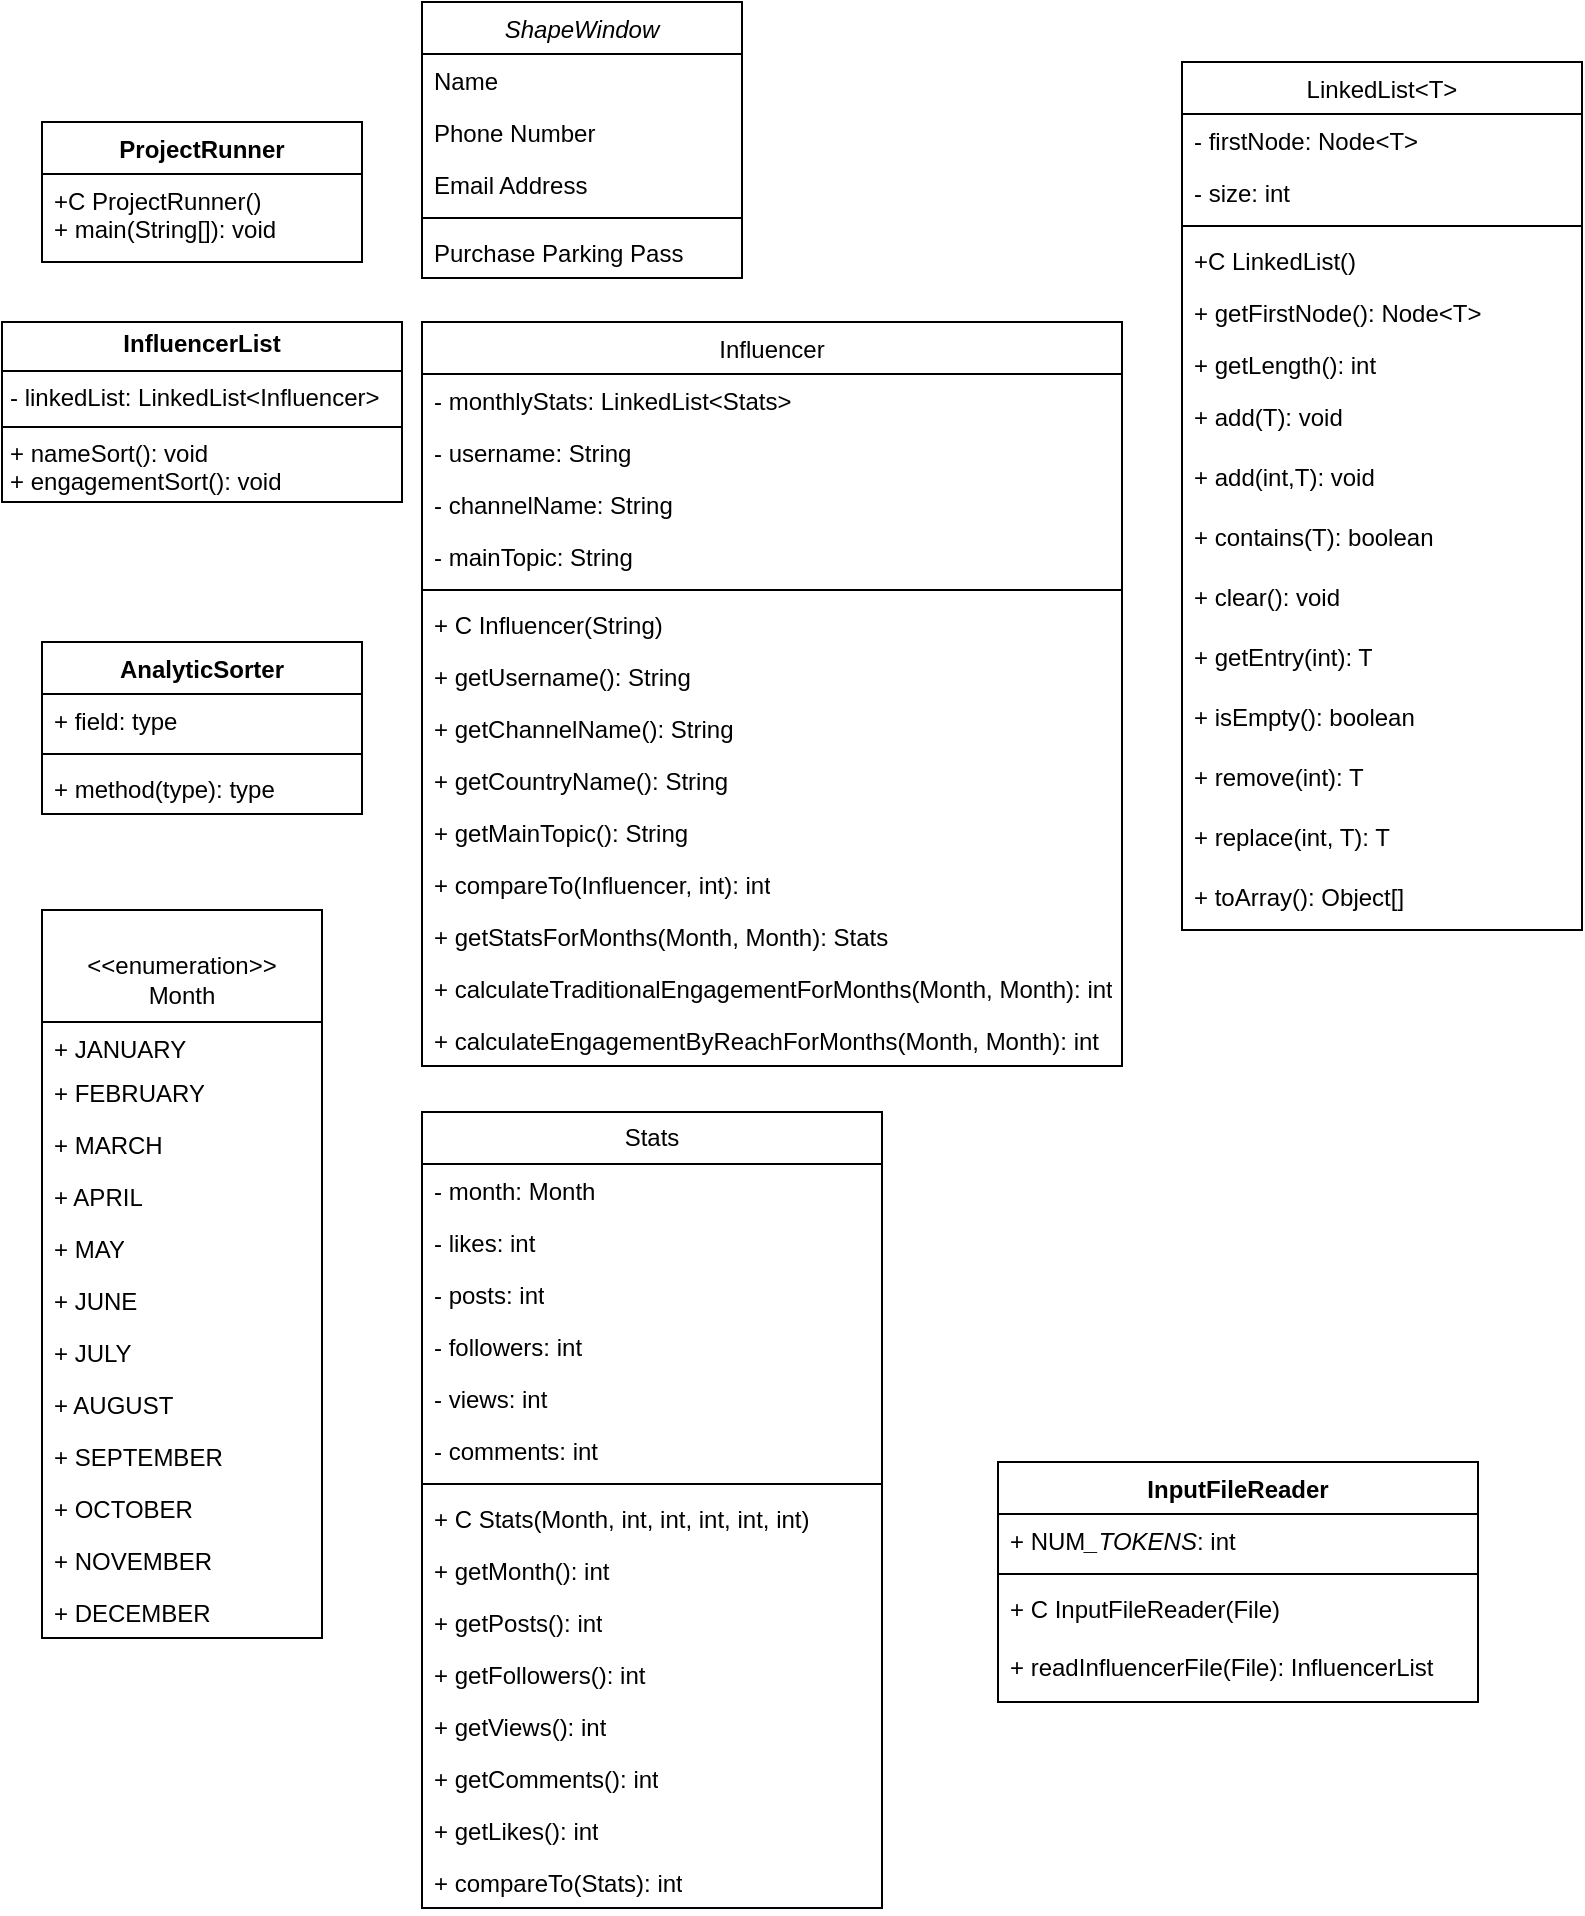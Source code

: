 <mxfile version="24.8.6">
  <diagram id="C5RBs43oDa-KdzZeNtuy" name="Page-1">
    <mxGraphModel dx="794" dy="492" grid="1" gridSize="10" guides="1" tooltips="1" connect="1" arrows="1" fold="1" page="1" pageScale="1" pageWidth="827" pageHeight="1169" math="0" shadow="0">
      <root>
        <mxCell id="WIyWlLk6GJQsqaUBKTNV-0" />
        <mxCell id="WIyWlLk6GJQsqaUBKTNV-1" parent="WIyWlLk6GJQsqaUBKTNV-0" />
        <mxCell id="zkfFHV4jXpPFQw0GAbJ--0" value="ShapeWindow" style="swimlane;fontStyle=2;align=center;verticalAlign=top;childLayout=stackLayout;horizontal=1;startSize=26;horizontalStack=0;resizeParent=1;resizeLast=0;collapsible=1;marginBottom=0;rounded=0;shadow=0;strokeWidth=1;" parent="WIyWlLk6GJQsqaUBKTNV-1" vertex="1">
          <mxGeometry x="230" y="30" width="160" height="138" as="geometry">
            <mxRectangle x="230" y="140" width="160" height="26" as="alternateBounds" />
          </mxGeometry>
        </mxCell>
        <mxCell id="zkfFHV4jXpPFQw0GAbJ--1" value="Name" style="text;align=left;verticalAlign=top;spacingLeft=4;spacingRight=4;overflow=hidden;rotatable=0;points=[[0,0.5],[1,0.5]];portConstraint=eastwest;" parent="zkfFHV4jXpPFQw0GAbJ--0" vertex="1">
          <mxGeometry y="26" width="160" height="26" as="geometry" />
        </mxCell>
        <mxCell id="zkfFHV4jXpPFQw0GAbJ--2" value="Phone Number" style="text;align=left;verticalAlign=top;spacingLeft=4;spacingRight=4;overflow=hidden;rotatable=0;points=[[0,0.5],[1,0.5]];portConstraint=eastwest;rounded=0;shadow=0;html=0;" parent="zkfFHV4jXpPFQw0GAbJ--0" vertex="1">
          <mxGeometry y="52" width="160" height="26" as="geometry" />
        </mxCell>
        <mxCell id="zkfFHV4jXpPFQw0GAbJ--3" value="Email Address" style="text;align=left;verticalAlign=top;spacingLeft=4;spacingRight=4;overflow=hidden;rotatable=0;points=[[0,0.5],[1,0.5]];portConstraint=eastwest;rounded=0;shadow=0;html=0;" parent="zkfFHV4jXpPFQw0GAbJ--0" vertex="1">
          <mxGeometry y="78" width="160" height="26" as="geometry" />
        </mxCell>
        <mxCell id="zkfFHV4jXpPFQw0GAbJ--4" value="" style="line;html=1;strokeWidth=1;align=left;verticalAlign=middle;spacingTop=-1;spacingLeft=3;spacingRight=3;rotatable=0;labelPosition=right;points=[];portConstraint=eastwest;" parent="zkfFHV4jXpPFQw0GAbJ--0" vertex="1">
          <mxGeometry y="104" width="160" height="8" as="geometry" />
        </mxCell>
        <mxCell id="zkfFHV4jXpPFQw0GAbJ--5" value="Purchase Parking Pass" style="text;align=left;verticalAlign=top;spacingLeft=4;spacingRight=4;overflow=hidden;rotatable=0;points=[[0,0.5],[1,0.5]];portConstraint=eastwest;" parent="zkfFHV4jXpPFQw0GAbJ--0" vertex="1">
          <mxGeometry y="112" width="160" height="26" as="geometry" />
        </mxCell>
        <mxCell id="zkfFHV4jXpPFQw0GAbJ--6" value="Influencer" style="swimlane;fontStyle=0;align=center;verticalAlign=top;childLayout=stackLayout;horizontal=1;startSize=26;horizontalStack=0;resizeParent=1;resizeLast=0;collapsible=1;marginBottom=0;rounded=0;shadow=0;strokeWidth=1;" parent="WIyWlLk6GJQsqaUBKTNV-1" vertex="1">
          <mxGeometry x="230" y="190" width="350" height="372" as="geometry">
            <mxRectangle x="130" y="380" width="160" height="26" as="alternateBounds" />
          </mxGeometry>
        </mxCell>
        <mxCell id="zkfFHV4jXpPFQw0GAbJ--8" value="- monthlyStats: LinkedList&lt;Stats&gt;" style="text;align=left;verticalAlign=top;spacingLeft=4;spacingRight=4;overflow=hidden;rotatable=0;points=[[0,0.5],[1,0.5]];portConstraint=eastwest;rounded=0;shadow=0;html=0;" parent="zkfFHV4jXpPFQw0GAbJ--6" vertex="1">
          <mxGeometry y="26" width="350" height="26" as="geometry" />
        </mxCell>
        <mxCell id="LTOIYy0G5evQJyapDtlE-3" value="- username: String" style="text;strokeColor=none;fillColor=none;align=left;verticalAlign=top;spacingLeft=4;spacingRight=4;overflow=hidden;rotatable=0;points=[[0,0.5],[1,0.5]];portConstraint=eastwest;whiteSpace=wrap;html=1;" vertex="1" parent="zkfFHV4jXpPFQw0GAbJ--6">
          <mxGeometry y="52" width="350" height="26" as="geometry" />
        </mxCell>
        <mxCell id="LTOIYy0G5evQJyapDtlE-5" value="- channelName: String" style="text;strokeColor=none;fillColor=none;align=left;verticalAlign=top;spacingLeft=4;spacingRight=4;overflow=hidden;rotatable=0;points=[[0,0.5],[1,0.5]];portConstraint=eastwest;whiteSpace=wrap;html=1;" vertex="1" parent="zkfFHV4jXpPFQw0GAbJ--6">
          <mxGeometry y="78" width="350" height="26" as="geometry" />
        </mxCell>
        <mxCell id="LTOIYy0G5evQJyapDtlE-6" value="- mainTopic: String" style="text;strokeColor=none;fillColor=none;align=left;verticalAlign=top;spacingLeft=4;spacingRight=4;overflow=hidden;rotatable=0;points=[[0,0.5],[1,0.5]];portConstraint=eastwest;whiteSpace=wrap;html=1;" vertex="1" parent="zkfFHV4jXpPFQw0GAbJ--6">
          <mxGeometry y="104" width="350" height="26" as="geometry" />
        </mxCell>
        <mxCell id="zkfFHV4jXpPFQw0GAbJ--9" value="" style="line;html=1;strokeWidth=1;align=left;verticalAlign=middle;spacingTop=-1;spacingLeft=3;spacingRight=3;rotatable=0;labelPosition=right;points=[];portConstraint=eastwest;" parent="zkfFHV4jXpPFQw0GAbJ--6" vertex="1">
          <mxGeometry y="130" width="350" height="8" as="geometry" />
        </mxCell>
        <mxCell id="LTOIYy0G5evQJyapDtlE-2" value="+ C Influencer(String)" style="text;strokeColor=none;fillColor=none;align=left;verticalAlign=top;spacingLeft=4;spacingRight=4;overflow=hidden;rotatable=0;points=[[0,0.5],[1,0.5]];portConstraint=eastwest;whiteSpace=wrap;html=1;" vertex="1" parent="zkfFHV4jXpPFQw0GAbJ--6">
          <mxGeometry y="138" width="350" height="26" as="geometry" />
        </mxCell>
        <mxCell id="LTOIYy0G5evQJyapDtlE-32" value="+ getUsername(): String" style="text;strokeColor=none;fillColor=none;align=left;verticalAlign=top;spacingLeft=4;spacingRight=4;overflow=hidden;rotatable=0;points=[[0,0.5],[1,0.5]];portConstraint=eastwest;whiteSpace=wrap;html=1;" vertex="1" parent="zkfFHV4jXpPFQw0GAbJ--6">
          <mxGeometry y="164" width="350" height="26" as="geometry" />
        </mxCell>
        <mxCell id="LTOIYy0G5evQJyapDtlE-41" value="+ getChannelName(): String" style="text;strokeColor=none;fillColor=none;align=left;verticalAlign=top;spacingLeft=4;spacingRight=4;overflow=hidden;rotatable=0;points=[[0,0.5],[1,0.5]];portConstraint=eastwest;whiteSpace=wrap;html=1;" vertex="1" parent="zkfFHV4jXpPFQw0GAbJ--6">
          <mxGeometry y="190" width="350" height="26" as="geometry" />
        </mxCell>
        <mxCell id="LTOIYy0G5evQJyapDtlE-42" value="+ getCountryName(): String" style="text;strokeColor=none;fillColor=none;align=left;verticalAlign=top;spacingLeft=4;spacingRight=4;overflow=hidden;rotatable=0;points=[[0,0.5],[1,0.5]];portConstraint=eastwest;whiteSpace=wrap;html=1;" vertex="1" parent="zkfFHV4jXpPFQw0GAbJ--6">
          <mxGeometry y="216" width="350" height="26" as="geometry" />
        </mxCell>
        <mxCell id="LTOIYy0G5evQJyapDtlE-43" value="+ getMainTopic(): String" style="text;strokeColor=none;fillColor=none;align=left;verticalAlign=top;spacingLeft=4;spacingRight=4;overflow=hidden;rotatable=0;points=[[0,0.5],[1,0.5]];portConstraint=eastwest;whiteSpace=wrap;html=1;" vertex="1" parent="zkfFHV4jXpPFQw0GAbJ--6">
          <mxGeometry y="242" width="350" height="26" as="geometry" />
        </mxCell>
        <mxCell id="LTOIYy0G5evQJyapDtlE-61" value="+ compareTo(Influencer, int): int" style="text;strokeColor=none;fillColor=none;align=left;verticalAlign=top;spacingLeft=4;spacingRight=4;overflow=hidden;rotatable=0;points=[[0,0.5],[1,0.5]];portConstraint=eastwest;whiteSpace=wrap;html=1;" vertex="1" parent="zkfFHV4jXpPFQw0GAbJ--6">
          <mxGeometry y="268" width="350" height="26" as="geometry" />
        </mxCell>
        <mxCell id="LTOIYy0G5evQJyapDtlE-62" value="+ getStatsForMonths(Month, Month): Stats" style="text;strokeColor=none;fillColor=none;align=left;verticalAlign=top;spacingLeft=4;spacingRight=4;overflow=hidden;rotatable=0;points=[[0,0.5],[1,0.5]];portConstraint=eastwest;whiteSpace=wrap;html=1;" vertex="1" parent="zkfFHV4jXpPFQw0GAbJ--6">
          <mxGeometry y="294" width="350" height="26" as="geometry" />
        </mxCell>
        <mxCell id="LTOIYy0G5evQJyapDtlE-63" value="+ calculateTraditionalEngagementForMonths(Month, Month): int" style="text;strokeColor=none;fillColor=none;align=left;verticalAlign=top;spacingLeft=4;spacingRight=4;overflow=hidden;rotatable=0;points=[[0,0.5],[1,0.5]];portConstraint=eastwest;whiteSpace=wrap;html=1;" vertex="1" parent="zkfFHV4jXpPFQw0GAbJ--6">
          <mxGeometry y="320" width="350" height="26" as="geometry" />
        </mxCell>
        <mxCell id="LTOIYy0G5evQJyapDtlE-64" value="+ calculateEngagementByReachForMonths(Month, Month): int" style="text;strokeColor=none;fillColor=none;align=left;verticalAlign=top;spacingLeft=4;spacingRight=4;overflow=hidden;rotatable=0;points=[[0,0.5],[1,0.5]];portConstraint=eastwest;whiteSpace=wrap;html=1;" vertex="1" parent="zkfFHV4jXpPFQw0GAbJ--6">
          <mxGeometry y="346" width="350" height="26" as="geometry" />
        </mxCell>
        <mxCell id="zkfFHV4jXpPFQw0GAbJ--17" value="LinkedList&lt;T&gt;" style="swimlane;fontStyle=0;align=center;verticalAlign=top;childLayout=stackLayout;horizontal=1;startSize=26;horizontalStack=0;resizeParent=1;resizeLast=0;collapsible=1;marginBottom=0;rounded=0;shadow=0;strokeWidth=1;" parent="WIyWlLk6GJQsqaUBKTNV-1" vertex="1">
          <mxGeometry x="610" y="60" width="200" height="434" as="geometry">
            <mxRectangle x="550" y="140" width="160" height="26" as="alternateBounds" />
          </mxGeometry>
        </mxCell>
        <mxCell id="zkfFHV4jXpPFQw0GAbJ--19" value="- firstNode: Node&lt;T&gt;&#xa;" style="text;align=left;verticalAlign=top;spacingLeft=4;spacingRight=4;overflow=hidden;rotatable=0;points=[[0,0.5],[1,0.5]];portConstraint=eastwest;rounded=0;shadow=0;html=0;" parent="zkfFHV4jXpPFQw0GAbJ--17" vertex="1">
          <mxGeometry y="26" width="200" height="26" as="geometry" />
        </mxCell>
        <mxCell id="sbVfqPQkdPPdSctXHP_h-0" value="- size: int" style="text;strokeColor=none;fillColor=none;align=left;verticalAlign=top;spacingLeft=4;spacingRight=4;overflow=hidden;rotatable=0;points=[[0,0.5],[1,0.5]];portConstraint=eastwest;whiteSpace=wrap;html=1;" vertex="1" parent="zkfFHV4jXpPFQw0GAbJ--17">
          <mxGeometry y="52" width="200" height="26" as="geometry" />
        </mxCell>
        <mxCell id="zkfFHV4jXpPFQw0GAbJ--23" value="" style="line;html=1;strokeWidth=1;align=left;verticalAlign=middle;spacingTop=-1;spacingLeft=3;spacingRight=3;rotatable=0;labelPosition=right;points=[];portConstraint=eastwest;" parent="zkfFHV4jXpPFQw0GAbJ--17" vertex="1">
          <mxGeometry y="78" width="200" height="8" as="geometry" />
        </mxCell>
        <mxCell id="sbVfqPQkdPPdSctXHP_h-1" value="+C LinkedList()" style="text;strokeColor=none;fillColor=none;align=left;verticalAlign=top;spacingLeft=4;spacingRight=4;overflow=hidden;rotatable=0;points=[[0,0.5],[1,0.5]];portConstraint=eastwest;whiteSpace=wrap;html=1;" vertex="1" parent="zkfFHV4jXpPFQw0GAbJ--17">
          <mxGeometry y="86" width="200" height="26" as="geometry" />
        </mxCell>
        <mxCell id="sbVfqPQkdPPdSctXHP_h-2" value="+ getFirstNode(): Node&amp;lt;T&amp;gt;" style="text;strokeColor=none;fillColor=none;align=left;verticalAlign=top;spacingLeft=4;spacingRight=4;overflow=hidden;rotatable=0;points=[[0,0.5],[1,0.5]];portConstraint=eastwest;whiteSpace=wrap;html=1;" vertex="1" parent="zkfFHV4jXpPFQw0GAbJ--17">
          <mxGeometry y="112" width="200" height="26" as="geometry" />
        </mxCell>
        <mxCell id="sbVfqPQkdPPdSctXHP_h-3" value="+ getLength(): int" style="text;strokeColor=none;fillColor=none;align=left;verticalAlign=top;spacingLeft=4;spacingRight=4;overflow=hidden;rotatable=0;points=[[0,0.5],[1,0.5]];portConstraint=eastwest;whiteSpace=wrap;html=1;" vertex="1" parent="zkfFHV4jXpPFQw0GAbJ--17">
          <mxGeometry y="138" width="200" height="26" as="geometry" />
        </mxCell>
        <mxCell id="sbVfqPQkdPPdSctXHP_h-13" value="+ add(T): void&lt;span style=&quot;white-space: normal;&quot;&gt;&amp;nbsp;&lt;/span&gt;" style="text;strokeColor=none;fillColor=none;align=left;verticalAlign=top;spacingLeft=4;spacingRight=4;overflow=hidden;rotatable=0;points=[[0,0.5],[1,0.5]];portConstraint=eastwest;whiteSpace=wrap;html=1;" vertex="1" parent="zkfFHV4jXpPFQw0GAbJ--17">
          <mxGeometry y="164" width="200" height="30" as="geometry" />
        </mxCell>
        <mxCell id="sbVfqPQkdPPdSctXHP_h-14" value="+ add(int,T): void&lt;span style=&quot;white-space: normal;&quot;&gt;&amp;nbsp;&lt;/span&gt;" style="text;strokeColor=none;fillColor=none;align=left;verticalAlign=top;spacingLeft=4;spacingRight=4;overflow=hidden;rotatable=0;points=[[0,0.5],[1,0.5]];portConstraint=eastwest;whiteSpace=wrap;html=1;" vertex="1" parent="zkfFHV4jXpPFQw0GAbJ--17">
          <mxGeometry y="194" width="200" height="30" as="geometry" />
        </mxCell>
        <mxCell id="sbVfqPQkdPPdSctXHP_h-5" value="+&amp;nbsp;contains(T): boolean" style="text;strokeColor=none;fillColor=none;align=left;verticalAlign=top;spacingLeft=4;spacingRight=4;overflow=hidden;rotatable=0;points=[[0,0.5],[1,0.5]];portConstraint=eastwest;whiteSpace=wrap;html=1;" vertex="1" parent="zkfFHV4jXpPFQw0GAbJ--17">
          <mxGeometry y="224" width="200" height="30" as="geometry" />
        </mxCell>
        <mxCell id="sbVfqPQkdPPdSctXHP_h-6" value="+ clear(): void" style="text;strokeColor=none;fillColor=none;align=left;verticalAlign=top;spacingLeft=4;spacingRight=4;overflow=hidden;rotatable=0;points=[[0,0.5],[1,0.5]];portConstraint=eastwest;whiteSpace=wrap;html=1;" vertex="1" parent="zkfFHV4jXpPFQw0GAbJ--17">
          <mxGeometry y="254" width="200" height="30" as="geometry" />
        </mxCell>
        <mxCell id="sbVfqPQkdPPdSctXHP_h-8" value="+&amp;nbsp;getEntry(int): T" style="text;strokeColor=none;fillColor=none;align=left;verticalAlign=top;spacingLeft=4;spacingRight=4;overflow=hidden;rotatable=0;points=[[0,0.5],[1,0.5]];portConstraint=eastwest;whiteSpace=wrap;html=1;" vertex="1" parent="zkfFHV4jXpPFQw0GAbJ--17">
          <mxGeometry y="284" width="200" height="30" as="geometry" />
        </mxCell>
        <mxCell id="sbVfqPQkdPPdSctXHP_h-9" value="+&amp;nbsp;isEmpty(): boolean" style="text;strokeColor=none;fillColor=none;align=left;verticalAlign=top;spacingLeft=4;spacingRight=4;overflow=hidden;rotatable=0;points=[[0,0.5],[1,0.5]];portConstraint=eastwest;whiteSpace=wrap;html=1;" vertex="1" parent="zkfFHV4jXpPFQw0GAbJ--17">
          <mxGeometry y="314" width="200" height="30" as="geometry" />
        </mxCell>
        <mxCell id="sbVfqPQkdPPdSctXHP_h-10" value="+&amp;nbsp;remove(int): T" style="text;strokeColor=none;fillColor=none;align=left;verticalAlign=top;spacingLeft=4;spacingRight=4;overflow=hidden;rotatable=0;points=[[0,0.5],[1,0.5]];portConstraint=eastwest;whiteSpace=wrap;html=1;" vertex="1" parent="zkfFHV4jXpPFQw0GAbJ--17">
          <mxGeometry y="344" width="200" height="30" as="geometry" />
        </mxCell>
        <mxCell id="sbVfqPQkdPPdSctXHP_h-11" value="+&amp;nbsp;replace(int, T): T" style="text;strokeColor=none;fillColor=none;align=left;verticalAlign=top;spacingLeft=4;spacingRight=4;overflow=hidden;rotatable=0;points=[[0,0.5],[1,0.5]];portConstraint=eastwest;whiteSpace=wrap;html=1;" vertex="1" parent="zkfFHV4jXpPFQw0GAbJ--17">
          <mxGeometry y="374" width="200" height="30" as="geometry" />
        </mxCell>
        <mxCell id="sbVfqPQkdPPdSctXHP_h-12" value="+&amp;nbsp;&lt;span style=&quot;white-space: normal;&quot;&gt;toArray(): Object[]&amp;nbsp;&lt;/span&gt;" style="text;strokeColor=none;fillColor=none;align=left;verticalAlign=top;spacingLeft=4;spacingRight=4;overflow=hidden;rotatable=0;points=[[0,0.5],[1,0.5]];portConstraint=eastwest;whiteSpace=wrap;html=1;" vertex="1" parent="zkfFHV4jXpPFQw0GAbJ--17">
          <mxGeometry y="404" width="200" height="30" as="geometry" />
        </mxCell>
        <mxCell id="LTOIYy0G5evQJyapDtlE-0" value="&lt;p style=&quot;margin:0px;margin-top:4px;text-align:center;&quot;&gt;&lt;b&gt;InfluencerList&lt;/b&gt;&lt;/p&gt;&lt;hr size=&quot;1&quot; style=&quot;border-style:solid;&quot;&gt;&lt;p style=&quot;margin:0px;margin-left:4px;&quot;&gt;- linkedList: LinkedList&amp;lt;Influencer&amp;gt;&lt;/p&gt;&lt;hr size=&quot;1&quot; style=&quot;border-style:solid;&quot;&gt;&lt;p style=&quot;margin:0px;margin-left:4px;&quot;&gt;+ nameSort(): void&lt;/p&gt;&lt;p style=&quot;margin:0px;margin-left:4px;&quot;&gt;+ engagementSort(): void&lt;/p&gt;&lt;p style=&quot;margin:0px;margin-left:4px;&quot;&gt;&lt;br&gt;&lt;/p&gt;" style="verticalAlign=top;align=left;overflow=fill;html=1;whiteSpace=wrap;" vertex="1" parent="WIyWlLk6GJQsqaUBKTNV-1">
          <mxGeometry x="20" y="190" width="200" height="90" as="geometry" />
        </mxCell>
        <mxCell id="B_OYt2lMoWtEu-5e6t47-4" value="InputFileReader" style="swimlane;fontStyle=1;align=center;verticalAlign=top;childLayout=stackLayout;horizontal=1;startSize=26;horizontalStack=0;resizeParent=1;resizeParentMax=0;resizeLast=0;collapsible=1;marginBottom=0;whiteSpace=wrap;html=1;" vertex="1" parent="WIyWlLk6GJQsqaUBKTNV-1">
          <mxGeometry x="518" y="760" width="240" height="120" as="geometry" />
        </mxCell>
        <mxCell id="B_OYt2lMoWtEu-5e6t47-5" value="+ NUM&lt;i&gt;_TOKENS&lt;/i&gt;: int" style="text;strokeColor=none;fillColor=none;align=left;verticalAlign=top;spacingLeft=4;spacingRight=4;overflow=hidden;rotatable=0;points=[[0,0.5],[1,0.5]];portConstraint=eastwest;whiteSpace=wrap;html=1;" vertex="1" parent="B_OYt2lMoWtEu-5e6t47-4">
          <mxGeometry y="26" width="240" height="26" as="geometry" />
        </mxCell>
        <mxCell id="B_OYt2lMoWtEu-5e6t47-6" value="" style="line;strokeWidth=1;fillColor=none;align=left;verticalAlign=middle;spacingTop=-1;spacingLeft=3;spacingRight=3;rotatable=0;labelPosition=right;points=[];portConstraint=eastwest;strokeColor=inherit;" vertex="1" parent="B_OYt2lMoWtEu-5e6t47-4">
          <mxGeometry y="52" width="240" height="8" as="geometry" />
        </mxCell>
        <mxCell id="B_OYt2lMoWtEu-5e6t47-7" value="&lt;div&gt;+ C InputFileReader(File)&lt;/div&gt;&lt;div&gt;&lt;br&gt;&lt;/div&gt;+ readInfluencerFile(File): InfluencerList&lt;div&gt;&lt;div&gt;&lt;br&gt;&lt;/div&gt;&lt;/div&gt;" style="text;strokeColor=none;fillColor=none;align=left;verticalAlign=top;spacingLeft=4;spacingRight=4;overflow=hidden;rotatable=0;points=[[0,0.5],[1,0.5]];portConstraint=eastwest;whiteSpace=wrap;html=1;" vertex="1" parent="B_OYt2lMoWtEu-5e6t47-4">
          <mxGeometry y="60" width="240" height="60" as="geometry" />
        </mxCell>
        <mxCell id="LTOIYy0G5evQJyapDtlE-15" value="&lt;div&gt;&lt;br&gt;&lt;/div&gt;&lt;div&gt;&amp;lt;&amp;lt;enumeration&amp;gt;&amp;gt;&lt;/div&gt;Month" style="swimlane;fontStyle=0;childLayout=stackLayout;horizontal=1;startSize=56;fillColor=none;horizontalStack=0;resizeParent=1;resizeParentMax=0;resizeLast=0;collapsible=1;marginBottom=0;whiteSpace=wrap;html=1;" vertex="1" parent="WIyWlLk6GJQsqaUBKTNV-1">
          <mxGeometry x="40" y="484" width="140" height="364" as="geometry" />
        </mxCell>
        <mxCell id="LTOIYy0G5evQJyapDtlE-16" value="+ JANUARY" style="text;strokeColor=none;fillColor=none;align=left;verticalAlign=top;spacingLeft=4;spacingRight=4;overflow=hidden;rotatable=0;points=[[0,0.5],[1,0.5]];portConstraint=eastwest;whiteSpace=wrap;html=1;" vertex="1" parent="LTOIYy0G5evQJyapDtlE-15">
          <mxGeometry y="56" width="140" height="22" as="geometry" />
        </mxCell>
        <mxCell id="LTOIYy0G5evQJyapDtlE-19" value="+ FEBRUARY" style="text;strokeColor=none;fillColor=none;align=left;verticalAlign=top;spacingLeft=4;spacingRight=4;overflow=hidden;rotatable=0;points=[[0,0.5],[1,0.5]];portConstraint=eastwest;whiteSpace=wrap;html=1;" vertex="1" parent="LTOIYy0G5evQJyapDtlE-15">
          <mxGeometry y="78" width="140" height="26" as="geometry" />
        </mxCell>
        <mxCell id="LTOIYy0G5evQJyapDtlE-20" value="+ MARCH" style="text;strokeColor=none;fillColor=none;align=left;verticalAlign=top;spacingLeft=4;spacingRight=4;overflow=hidden;rotatable=0;points=[[0,0.5],[1,0.5]];portConstraint=eastwest;whiteSpace=wrap;html=1;" vertex="1" parent="LTOIYy0G5evQJyapDtlE-15">
          <mxGeometry y="104" width="140" height="26" as="geometry" />
        </mxCell>
        <mxCell id="LTOIYy0G5evQJyapDtlE-21" value="+ APRIL" style="text;strokeColor=none;fillColor=none;align=left;verticalAlign=top;spacingLeft=4;spacingRight=4;overflow=hidden;rotatable=0;points=[[0,0.5],[1,0.5]];portConstraint=eastwest;whiteSpace=wrap;html=1;" vertex="1" parent="LTOIYy0G5evQJyapDtlE-15">
          <mxGeometry y="130" width="140" height="26" as="geometry" />
        </mxCell>
        <mxCell id="LTOIYy0G5evQJyapDtlE-22" value="+ MAY" style="text;strokeColor=none;fillColor=none;align=left;verticalAlign=top;spacingLeft=4;spacingRight=4;overflow=hidden;rotatable=0;points=[[0,0.5],[1,0.5]];portConstraint=eastwest;whiteSpace=wrap;html=1;" vertex="1" parent="LTOIYy0G5evQJyapDtlE-15">
          <mxGeometry y="156" width="140" height="26" as="geometry" />
        </mxCell>
        <mxCell id="LTOIYy0G5evQJyapDtlE-23" value="+ JUNE" style="text;strokeColor=none;fillColor=none;align=left;verticalAlign=top;spacingLeft=4;spacingRight=4;overflow=hidden;rotatable=0;points=[[0,0.5],[1,0.5]];portConstraint=eastwest;whiteSpace=wrap;html=1;" vertex="1" parent="LTOIYy0G5evQJyapDtlE-15">
          <mxGeometry y="182" width="140" height="26" as="geometry" />
        </mxCell>
        <mxCell id="LTOIYy0G5evQJyapDtlE-24" value="+ JULY" style="text;strokeColor=none;fillColor=none;align=left;verticalAlign=top;spacingLeft=4;spacingRight=4;overflow=hidden;rotatable=0;points=[[0,0.5],[1,0.5]];portConstraint=eastwest;whiteSpace=wrap;html=1;" vertex="1" parent="LTOIYy0G5evQJyapDtlE-15">
          <mxGeometry y="208" width="140" height="26" as="geometry" />
        </mxCell>
        <mxCell id="LTOIYy0G5evQJyapDtlE-25" value="+ AUGUST" style="text;strokeColor=none;fillColor=none;align=left;verticalAlign=top;spacingLeft=4;spacingRight=4;overflow=hidden;rotatable=0;points=[[0,0.5],[1,0.5]];portConstraint=eastwest;whiteSpace=wrap;html=1;" vertex="1" parent="LTOIYy0G5evQJyapDtlE-15">
          <mxGeometry y="234" width="140" height="26" as="geometry" />
        </mxCell>
        <mxCell id="LTOIYy0G5evQJyapDtlE-26" value="+ SEPTEMBER" style="text;strokeColor=none;fillColor=none;align=left;verticalAlign=top;spacingLeft=4;spacingRight=4;overflow=hidden;rotatable=0;points=[[0,0.5],[1,0.5]];portConstraint=eastwest;whiteSpace=wrap;html=1;" vertex="1" parent="LTOIYy0G5evQJyapDtlE-15">
          <mxGeometry y="260" width="140" height="26" as="geometry" />
        </mxCell>
        <mxCell id="LTOIYy0G5evQJyapDtlE-27" value="+ OCTOBER" style="text;strokeColor=none;fillColor=none;align=left;verticalAlign=top;spacingLeft=4;spacingRight=4;overflow=hidden;rotatable=0;points=[[0,0.5],[1,0.5]];portConstraint=eastwest;whiteSpace=wrap;html=1;" vertex="1" parent="LTOIYy0G5evQJyapDtlE-15">
          <mxGeometry y="286" width="140" height="26" as="geometry" />
        </mxCell>
        <mxCell id="LTOIYy0G5evQJyapDtlE-28" value="+ NOVEMBER" style="text;strokeColor=none;fillColor=none;align=left;verticalAlign=top;spacingLeft=4;spacingRight=4;overflow=hidden;rotatable=0;points=[[0,0.5],[1,0.5]];portConstraint=eastwest;whiteSpace=wrap;html=1;" vertex="1" parent="LTOIYy0G5evQJyapDtlE-15">
          <mxGeometry y="312" width="140" height="26" as="geometry" />
        </mxCell>
        <mxCell id="LTOIYy0G5evQJyapDtlE-29" value="+ DECEMBER" style="text;strokeColor=none;fillColor=none;align=left;verticalAlign=top;spacingLeft=4;spacingRight=4;overflow=hidden;rotatable=0;points=[[0,0.5],[1,0.5]];portConstraint=eastwest;whiteSpace=wrap;html=1;" vertex="1" parent="LTOIYy0G5evQJyapDtlE-15">
          <mxGeometry y="338" width="140" height="26" as="geometry" />
        </mxCell>
        <mxCell id="8hzZ9agEiPaCotmCe5OC-2" value="AnalyticSorter" style="swimlane;fontStyle=1;align=center;verticalAlign=top;childLayout=stackLayout;horizontal=1;startSize=26;horizontalStack=0;resizeParent=1;resizeParentMax=0;resizeLast=0;collapsible=1;marginBottom=0;whiteSpace=wrap;html=1;" vertex="1" parent="WIyWlLk6GJQsqaUBKTNV-1">
          <mxGeometry x="40" y="350" width="160" height="86" as="geometry" />
        </mxCell>
        <mxCell id="8hzZ9agEiPaCotmCe5OC-3" value="+ field: type" style="text;strokeColor=none;fillColor=none;align=left;verticalAlign=top;spacingLeft=4;spacingRight=4;overflow=hidden;rotatable=0;points=[[0,0.5],[1,0.5]];portConstraint=eastwest;whiteSpace=wrap;html=1;" vertex="1" parent="8hzZ9agEiPaCotmCe5OC-2">
          <mxGeometry y="26" width="160" height="26" as="geometry" />
        </mxCell>
        <mxCell id="8hzZ9agEiPaCotmCe5OC-4" value="" style="line;strokeWidth=1;fillColor=none;align=left;verticalAlign=middle;spacingTop=-1;spacingLeft=3;spacingRight=3;rotatable=0;labelPosition=right;points=[];portConstraint=eastwest;strokeColor=inherit;" vertex="1" parent="8hzZ9agEiPaCotmCe5OC-2">
          <mxGeometry y="52" width="160" height="8" as="geometry" />
        </mxCell>
        <mxCell id="8hzZ9agEiPaCotmCe5OC-5" value="+ method(type): type" style="text;strokeColor=none;fillColor=none;align=left;verticalAlign=top;spacingLeft=4;spacingRight=4;overflow=hidden;rotatable=0;points=[[0,0.5],[1,0.5]];portConstraint=eastwest;whiteSpace=wrap;html=1;" vertex="1" parent="8hzZ9agEiPaCotmCe5OC-2">
          <mxGeometry y="60" width="160" height="26" as="geometry" />
        </mxCell>
        <mxCell id="8hzZ9agEiPaCotmCe5OC-10" value="ProjectRunner" style="swimlane;fontStyle=1;align=center;verticalAlign=top;childLayout=stackLayout;horizontal=1;startSize=26;horizontalStack=0;resizeParent=1;resizeParentMax=0;resizeLast=0;collapsible=1;marginBottom=0;whiteSpace=wrap;html=1;" vertex="1" parent="WIyWlLk6GJQsqaUBKTNV-1">
          <mxGeometry x="40" y="90" width="160" height="70" as="geometry" />
        </mxCell>
        <mxCell id="8hzZ9agEiPaCotmCe5OC-11" value="+C ProjectRunner()&lt;div&gt;+ main(String[]): void&lt;/div&gt;" style="text;strokeColor=none;fillColor=none;align=left;verticalAlign=top;spacingLeft=4;spacingRight=4;overflow=hidden;rotatable=0;points=[[0,0.5],[1,0.5]];portConstraint=eastwest;whiteSpace=wrap;html=1;" vertex="1" parent="8hzZ9agEiPaCotmCe5OC-10">
          <mxGeometry y="26" width="160" height="44" as="geometry" />
        </mxCell>
        <mxCell id="LTOIYy0G5evQJyapDtlE-53" value="Stats" style="swimlane;fontStyle=0;childLayout=stackLayout;horizontal=1;startSize=26;fillColor=none;horizontalStack=0;resizeParent=1;resizeParentMax=0;resizeLast=0;collapsible=1;marginBottom=0;whiteSpace=wrap;html=1;" vertex="1" parent="WIyWlLk6GJQsqaUBKTNV-1">
          <mxGeometry x="230" y="585" width="230" height="398" as="geometry" />
        </mxCell>
        <mxCell id="LTOIYy0G5evQJyapDtlE-54" value="- month: Month" style="text;strokeColor=none;fillColor=none;align=left;verticalAlign=top;spacingLeft=4;spacingRight=4;overflow=hidden;rotatable=0;points=[[0,0.5],[1,0.5]];portConstraint=eastwest;whiteSpace=wrap;html=1;" vertex="1" parent="LTOIYy0G5evQJyapDtlE-53">
          <mxGeometry y="26" width="230" height="26" as="geometry" />
        </mxCell>
        <mxCell id="LTOIYy0G5evQJyapDtlE-55" value="- likes: int" style="text;strokeColor=none;fillColor=none;align=left;verticalAlign=top;spacingLeft=4;spacingRight=4;overflow=hidden;rotatable=0;points=[[0,0.5],[1,0.5]];portConstraint=eastwest;whiteSpace=wrap;html=1;" vertex="1" parent="LTOIYy0G5evQJyapDtlE-53">
          <mxGeometry y="52" width="230" height="26" as="geometry" />
        </mxCell>
        <mxCell id="LTOIYy0G5evQJyapDtlE-8" value="- posts: int" style="text;strokeColor=none;fillColor=none;align=left;verticalAlign=top;spacingLeft=4;spacingRight=4;overflow=hidden;rotatable=0;points=[[0,0.5],[1,0.5]];portConstraint=eastwest;whiteSpace=wrap;html=1;" vertex="1" parent="LTOIYy0G5evQJyapDtlE-53">
          <mxGeometry y="78" width="230" height="26" as="geometry" />
        </mxCell>
        <mxCell id="LTOIYy0G5evQJyapDtlE-11" value="- followers: int" style="text;strokeColor=none;fillColor=none;align=left;verticalAlign=top;spacingLeft=4;spacingRight=4;overflow=hidden;rotatable=0;points=[[0,0.5],[1,0.5]];portConstraint=eastwest;whiteSpace=wrap;html=1;" vertex="1" parent="LTOIYy0G5evQJyapDtlE-53">
          <mxGeometry y="104" width="230" height="26" as="geometry" />
        </mxCell>
        <mxCell id="LTOIYy0G5evQJyapDtlE-10" value="- views: int" style="text;strokeColor=none;fillColor=none;align=left;verticalAlign=top;spacingLeft=4;spacingRight=4;overflow=hidden;rotatable=0;points=[[0,0.5],[1,0.5]];portConstraint=eastwest;whiteSpace=wrap;html=1;" vertex="1" parent="LTOIYy0G5evQJyapDtlE-53">
          <mxGeometry y="130" width="230" height="26" as="geometry" />
        </mxCell>
        <mxCell id="LTOIYy0G5evQJyapDtlE-9" value="- comments: int" style="text;strokeColor=none;fillColor=none;align=left;verticalAlign=top;spacingLeft=4;spacingRight=4;overflow=hidden;rotatable=0;points=[[0,0.5],[1,0.5]];portConstraint=eastwest;whiteSpace=wrap;html=1;" vertex="1" parent="LTOIYy0G5evQJyapDtlE-53">
          <mxGeometry y="156" width="230" height="26" as="geometry" />
        </mxCell>
        <mxCell id="LTOIYy0G5evQJyapDtlE-60" value="" style="line;strokeWidth=1;fillColor=none;align=left;verticalAlign=middle;spacingTop=-1;spacingLeft=3;spacingRight=3;rotatable=0;labelPosition=right;points=[];portConstraint=eastwest;strokeColor=inherit;" vertex="1" parent="LTOIYy0G5evQJyapDtlE-53">
          <mxGeometry y="182" width="230" height="8" as="geometry" />
        </mxCell>
        <mxCell id="LTOIYy0G5evQJyapDtlE-31" value="+ C Stats(Month, int, int, int, int, int)" style="text;strokeColor=none;fillColor=none;align=left;verticalAlign=top;spacingLeft=4;spacingRight=4;overflow=hidden;rotatable=0;points=[[0,0.5],[1,0.5]];portConstraint=eastwest;whiteSpace=wrap;html=1;" vertex="1" parent="LTOIYy0G5evQJyapDtlE-53">
          <mxGeometry y="190" width="230" height="26" as="geometry" />
        </mxCell>
        <mxCell id="LTOIYy0G5evQJyapDtlE-65" value="+ getMonth(): int" style="text;strokeColor=none;fillColor=none;align=left;verticalAlign=top;spacingLeft=4;spacingRight=4;overflow=hidden;rotatable=0;points=[[0,0.5],[1,0.5]];portConstraint=eastwest;whiteSpace=wrap;html=1;" vertex="1" parent="LTOIYy0G5evQJyapDtlE-53">
          <mxGeometry y="216" width="230" height="26" as="geometry" />
        </mxCell>
        <mxCell id="LTOIYy0G5evQJyapDtlE-45" value="+ getPosts(): int" style="text;strokeColor=none;fillColor=none;align=left;verticalAlign=top;spacingLeft=4;spacingRight=4;overflow=hidden;rotatable=0;points=[[0,0.5],[1,0.5]];portConstraint=eastwest;whiteSpace=wrap;html=1;" vertex="1" parent="LTOIYy0G5evQJyapDtlE-53">
          <mxGeometry y="242" width="230" height="26" as="geometry" />
        </mxCell>
        <mxCell id="LTOIYy0G5evQJyapDtlE-47" value="+ getFollowers(): int" style="text;strokeColor=none;fillColor=none;align=left;verticalAlign=top;spacingLeft=4;spacingRight=4;overflow=hidden;rotatable=0;points=[[0,0.5],[1,0.5]];portConstraint=eastwest;whiteSpace=wrap;html=1;" vertex="1" parent="LTOIYy0G5evQJyapDtlE-53">
          <mxGeometry y="268" width="230" height="26" as="geometry" />
        </mxCell>
        <mxCell id="LTOIYy0G5evQJyapDtlE-48" value="+ getViews(): int" style="text;strokeColor=none;fillColor=none;align=left;verticalAlign=top;spacingLeft=4;spacingRight=4;overflow=hidden;rotatable=0;points=[[0,0.5],[1,0.5]];portConstraint=eastwest;whiteSpace=wrap;html=1;" vertex="1" parent="LTOIYy0G5evQJyapDtlE-53">
          <mxGeometry y="294" width="230" height="26" as="geometry" />
        </mxCell>
        <mxCell id="LTOIYy0G5evQJyapDtlE-46" value="+ getComments(): int" style="text;strokeColor=none;fillColor=none;align=left;verticalAlign=top;spacingLeft=4;spacingRight=4;overflow=hidden;rotatable=0;points=[[0,0.5],[1,0.5]];portConstraint=eastwest;whiteSpace=wrap;html=1;" vertex="1" parent="LTOIYy0G5evQJyapDtlE-53">
          <mxGeometry y="320" width="230" height="26" as="geometry" />
        </mxCell>
        <mxCell id="LTOIYy0G5evQJyapDtlE-44" value="+ getLikes(): int" style="text;strokeColor=none;fillColor=none;align=left;verticalAlign=top;spacingLeft=4;spacingRight=4;overflow=hidden;rotatable=0;points=[[0,0.5],[1,0.5]];portConstraint=eastwest;whiteSpace=wrap;html=1;" vertex="1" parent="LTOIYy0G5evQJyapDtlE-53">
          <mxGeometry y="346" width="230" height="26" as="geometry" />
        </mxCell>
        <mxCell id="LTOIYy0G5evQJyapDtlE-49" value="+ compareTo(Stats): int" style="text;strokeColor=none;fillColor=none;align=left;verticalAlign=top;spacingLeft=4;spacingRight=4;overflow=hidden;rotatable=0;points=[[0,0.5],[1,0.5]];portConstraint=eastwest;whiteSpace=wrap;html=1;" vertex="1" parent="LTOIYy0G5evQJyapDtlE-53">
          <mxGeometry y="372" width="230" height="26" as="geometry" />
        </mxCell>
      </root>
    </mxGraphModel>
  </diagram>
</mxfile>
